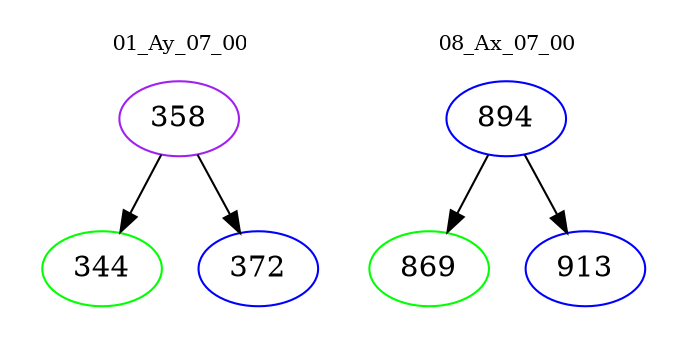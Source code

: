 digraph{
subgraph cluster_0 {
color = white
label = "01_Ay_07_00";
fontsize=10;
T0_358 [label="358", color="purple"]
T0_358 -> T0_344 [color="black"]
T0_344 [label="344", color="green"]
T0_358 -> T0_372 [color="black"]
T0_372 [label="372", color="blue"]
}
subgraph cluster_1 {
color = white
label = "08_Ax_07_00";
fontsize=10;
T1_894 [label="894", color="blue"]
T1_894 -> T1_869 [color="black"]
T1_869 [label="869", color="green"]
T1_894 -> T1_913 [color="black"]
T1_913 [label="913", color="blue"]
}
}
